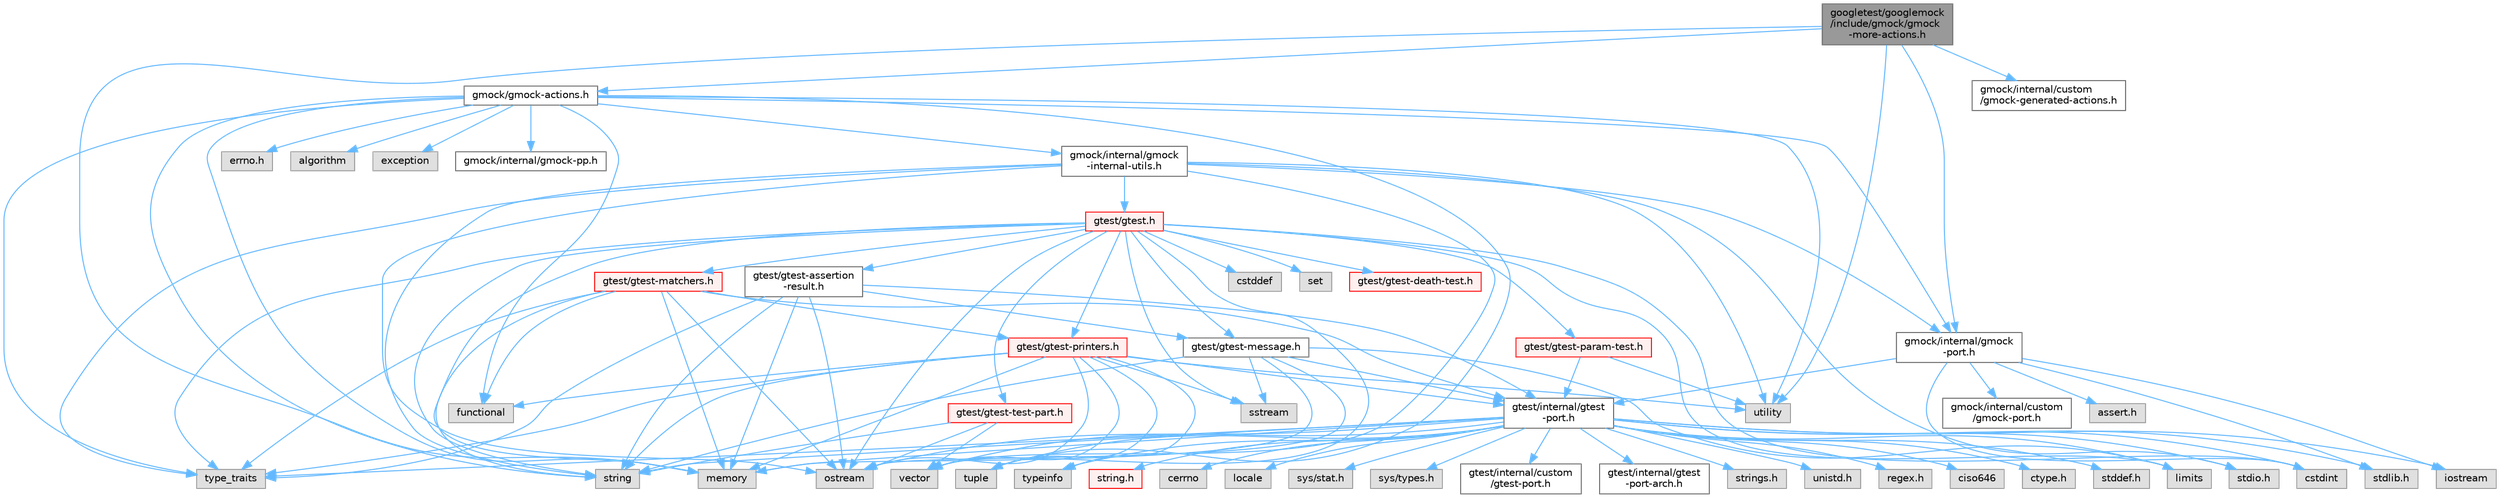 digraph "googletest/googlemock/include/gmock/gmock-more-actions.h"
{
 // LATEX_PDF_SIZE
  bgcolor="transparent";
  edge [fontname=Helvetica,fontsize=10,labelfontname=Helvetica,labelfontsize=10];
  node [fontname=Helvetica,fontsize=10,shape=box,height=0.2,width=0.4];
  Node1 [id="Node000001",label="googletest/googlemock\l/include/gmock/gmock\l-more-actions.h",height=0.2,width=0.4,color="gray40", fillcolor="grey60", style="filled", fontcolor="black",tooltip=" "];
  Node1 -> Node2 [id="edge109_Node000001_Node000002",color="steelblue1",style="solid",tooltip=" "];
  Node2 [id="Node000002",label="memory",height=0.2,width=0.4,color="grey60", fillcolor="#E0E0E0", style="filled",tooltip=" "];
  Node1 -> Node3 [id="edge110_Node000001_Node000003",color="steelblue1",style="solid",tooltip=" "];
  Node3 [id="Node000003",label="utility",height=0.2,width=0.4,color="grey60", fillcolor="#E0E0E0", style="filled",tooltip=" "];
  Node1 -> Node4 [id="edge111_Node000001_Node000004",color="steelblue1",style="solid",tooltip=" "];
  Node4 [id="Node000004",label="gmock/gmock-actions.h",height=0.2,width=0.4,color="grey40", fillcolor="white", style="filled",URL="$gmock-actions_8h.html",tooltip=" "];
  Node4 -> Node5 [id="edge112_Node000004_Node000005",color="steelblue1",style="solid",tooltip=" "];
  Node5 [id="Node000005",label="errno.h",height=0.2,width=0.4,color="grey60", fillcolor="#E0E0E0", style="filled",tooltip=" "];
  Node4 -> Node6 [id="edge113_Node000004_Node000006",color="steelblue1",style="solid",tooltip=" "];
  Node6 [id="Node000006",label="algorithm",height=0.2,width=0.4,color="grey60", fillcolor="#E0E0E0", style="filled",tooltip=" "];
  Node4 -> Node7 [id="edge114_Node000004_Node000007",color="steelblue1",style="solid",tooltip=" "];
  Node7 [id="Node000007",label="exception",height=0.2,width=0.4,color="grey60", fillcolor="#E0E0E0", style="filled",tooltip=" "];
  Node4 -> Node8 [id="edge115_Node000004_Node000008",color="steelblue1",style="solid",tooltip=" "];
  Node8 [id="Node000008",label="functional",height=0.2,width=0.4,color="grey60", fillcolor="#E0E0E0", style="filled",tooltip=" "];
  Node4 -> Node2 [id="edge116_Node000004_Node000002",color="steelblue1",style="solid",tooltip=" "];
  Node4 -> Node9 [id="edge117_Node000004_Node000009",color="steelblue1",style="solid",tooltip=" "];
  Node9 [id="Node000009",label="string",height=0.2,width=0.4,color="grey60", fillcolor="#E0E0E0", style="filled",tooltip=" "];
  Node4 -> Node10 [id="edge118_Node000004_Node000010",color="steelblue1",style="solid",tooltip=" "];
  Node10 [id="Node000010",label="tuple",height=0.2,width=0.4,color="grey60", fillcolor="#E0E0E0", style="filled",tooltip=" "];
  Node4 -> Node11 [id="edge119_Node000004_Node000011",color="steelblue1",style="solid",tooltip=" "];
  Node11 [id="Node000011",label="type_traits",height=0.2,width=0.4,color="grey60", fillcolor="#E0E0E0", style="filled",tooltip=" "];
  Node4 -> Node3 [id="edge120_Node000004_Node000003",color="steelblue1",style="solid",tooltip=" "];
  Node4 -> Node12 [id="edge121_Node000004_Node000012",color="steelblue1",style="solid",tooltip=" "];
  Node12 [id="Node000012",label="gmock/internal/gmock\l-internal-utils.h",height=0.2,width=0.4,color="grey40", fillcolor="white", style="filled",URL="$gmock-internal-utils_8h.html",tooltip=" "];
  Node12 -> Node13 [id="edge122_Node000012_Node000013",color="steelblue1",style="solid",tooltip=" "];
  Node13 [id="Node000013",label="stdio.h",height=0.2,width=0.4,color="grey60", fillcolor="#E0E0E0", style="filled",tooltip=" "];
  Node12 -> Node14 [id="edge123_Node000012_Node000014",color="steelblue1",style="solid",tooltip=" "];
  Node14 [id="Node000014",label="ostream",height=0.2,width=0.4,color="grey60", fillcolor="#E0E0E0", style="filled",tooltip=" "];
  Node12 -> Node9 [id="edge124_Node000012_Node000009",color="steelblue1",style="solid",tooltip=" "];
  Node12 -> Node11 [id="edge125_Node000012_Node000011",color="steelblue1",style="solid",tooltip=" "];
  Node12 -> Node3 [id="edge126_Node000012_Node000003",color="steelblue1",style="solid",tooltip=" "];
  Node12 -> Node15 [id="edge127_Node000012_Node000015",color="steelblue1",style="solid",tooltip=" "];
  Node15 [id="Node000015",label="vector",height=0.2,width=0.4,color="grey60", fillcolor="#E0E0E0", style="filled",tooltip=" "];
  Node12 -> Node16 [id="edge128_Node000012_Node000016",color="steelblue1",style="solid",tooltip=" "];
  Node16 [id="Node000016",label="gmock/internal/gmock\l-port.h",height=0.2,width=0.4,color="grey40", fillcolor="white", style="filled",URL="$gmock-port_8h.html",tooltip=" "];
  Node16 -> Node17 [id="edge129_Node000016_Node000017",color="steelblue1",style="solid",tooltip=" "];
  Node17 [id="Node000017",label="assert.h",height=0.2,width=0.4,color="grey60", fillcolor="#E0E0E0", style="filled",tooltip=" "];
  Node16 -> Node18 [id="edge130_Node000016_Node000018",color="steelblue1",style="solid",tooltip=" "];
  Node18 [id="Node000018",label="stdlib.h",height=0.2,width=0.4,color="grey60", fillcolor="#E0E0E0", style="filled",tooltip=" "];
  Node16 -> Node19 [id="edge131_Node000016_Node000019",color="steelblue1",style="solid",tooltip=" "];
  Node19 [id="Node000019",label="cstdint",height=0.2,width=0.4,color="grey60", fillcolor="#E0E0E0", style="filled",tooltip=" "];
  Node16 -> Node20 [id="edge132_Node000016_Node000020",color="steelblue1",style="solid",tooltip=" "];
  Node20 [id="Node000020",label="iostream",height=0.2,width=0.4,color="grey60", fillcolor="#E0E0E0", style="filled",tooltip=" "];
  Node16 -> Node21 [id="edge133_Node000016_Node000021",color="steelblue1",style="solid",tooltip=" "];
  Node21 [id="Node000021",label="gmock/internal/custom\l/gmock-port.h",height=0.2,width=0.4,color="grey40", fillcolor="white", style="filled",URL="$custom_2gmock-port_8h.html",tooltip=" "];
  Node16 -> Node22 [id="edge134_Node000016_Node000022",color="steelblue1",style="solid",tooltip=" "];
  Node22 [id="Node000022",label="gtest/internal/gtest\l-port.h",height=0.2,width=0.4,color="grey40", fillcolor="white", style="filled",URL="$gtest-port_8h.html",tooltip=" "];
  Node22 -> Node23 [id="edge135_Node000022_Node000023",color="steelblue1",style="solid",tooltip=" "];
  Node23 [id="Node000023",label="ciso646",height=0.2,width=0.4,color="grey60", fillcolor="#E0E0E0", style="filled",tooltip=" "];
  Node22 -> Node24 [id="edge136_Node000022_Node000024",color="steelblue1",style="solid",tooltip=" "];
  Node24 [id="Node000024",label="ctype.h",height=0.2,width=0.4,color="grey60", fillcolor="#E0E0E0", style="filled",tooltip=" "];
  Node22 -> Node25 [id="edge137_Node000022_Node000025",color="steelblue1",style="solid",tooltip=" "];
  Node25 [id="Node000025",label="stddef.h",height=0.2,width=0.4,color="grey60", fillcolor="#E0E0E0", style="filled",tooltip=" "];
  Node22 -> Node13 [id="edge138_Node000022_Node000013",color="steelblue1",style="solid",tooltip=" "];
  Node22 -> Node18 [id="edge139_Node000022_Node000018",color="steelblue1",style="solid",tooltip=" "];
  Node22 -> Node26 [id="edge140_Node000022_Node000026",color="steelblue1",style="solid",tooltip=" "];
  Node26 [id="Node000026",label="string.h",height=0.2,width=0.4,color="red", fillcolor="#FFF0F0", style="filled",URL="$string_8h.html",tooltip=" "];
  Node22 -> Node37 [id="edge141_Node000022_Node000037",color="steelblue1",style="solid",tooltip=" "];
  Node37 [id="Node000037",label="cerrno",height=0.2,width=0.4,color="grey60", fillcolor="#E0E0E0", style="filled",tooltip=" "];
  Node22 -> Node19 [id="edge142_Node000022_Node000019",color="steelblue1",style="solid",tooltip=" "];
  Node22 -> Node20 [id="edge143_Node000022_Node000020",color="steelblue1",style="solid",tooltip=" "];
  Node22 -> Node32 [id="edge144_Node000022_Node000032",color="steelblue1",style="solid",tooltip=" "];
  Node32 [id="Node000032",label="limits",height=0.2,width=0.4,color="grey60", fillcolor="#E0E0E0", style="filled",tooltip=" "];
  Node22 -> Node38 [id="edge145_Node000022_Node000038",color="steelblue1",style="solid",tooltip=" "];
  Node38 [id="Node000038",label="locale",height=0.2,width=0.4,color="grey60", fillcolor="#E0E0E0", style="filled",tooltip=" "];
  Node22 -> Node2 [id="edge146_Node000022_Node000002",color="steelblue1",style="solid",tooltip=" "];
  Node22 -> Node14 [id="edge147_Node000022_Node000014",color="steelblue1",style="solid",tooltip=" "];
  Node22 -> Node9 [id="edge148_Node000022_Node000009",color="steelblue1",style="solid",tooltip=" "];
  Node22 -> Node10 [id="edge149_Node000022_Node000010",color="steelblue1",style="solid",tooltip=" "];
  Node22 -> Node11 [id="edge150_Node000022_Node000011",color="steelblue1",style="solid",tooltip=" "];
  Node22 -> Node15 [id="edge151_Node000022_Node000015",color="steelblue1",style="solid",tooltip=" "];
  Node22 -> Node39 [id="edge152_Node000022_Node000039",color="steelblue1",style="solid",tooltip=" "];
  Node39 [id="Node000039",label="sys/stat.h",height=0.2,width=0.4,color="grey60", fillcolor="#E0E0E0", style="filled",tooltip=" "];
  Node22 -> Node40 [id="edge153_Node000022_Node000040",color="steelblue1",style="solid",tooltip=" "];
  Node40 [id="Node000040",label="sys/types.h",height=0.2,width=0.4,color="grey60", fillcolor="#E0E0E0", style="filled",tooltip=" "];
  Node22 -> Node41 [id="edge154_Node000022_Node000041",color="steelblue1",style="solid",tooltip=" "];
  Node41 [id="Node000041",label="gtest/internal/custom\l/gtest-port.h",height=0.2,width=0.4,color="grey40", fillcolor="white", style="filled",URL="$custom_2gtest-port_8h.html",tooltip=" "];
  Node22 -> Node42 [id="edge155_Node000022_Node000042",color="steelblue1",style="solid",tooltip=" "];
  Node42 [id="Node000042",label="gtest/internal/gtest\l-port-arch.h",height=0.2,width=0.4,color="grey40", fillcolor="white", style="filled",URL="$gtest-port-arch_8h.html",tooltip=" "];
  Node22 -> Node43 [id="edge156_Node000022_Node000043",color="steelblue1",style="solid",tooltip=" "];
  Node43 [id="Node000043",label="strings.h",height=0.2,width=0.4,color="grey60", fillcolor="#E0E0E0", style="filled",tooltip=" "];
  Node22 -> Node44 [id="edge157_Node000022_Node000044",color="steelblue1",style="solid",tooltip=" "];
  Node44 [id="Node000044",label="unistd.h",height=0.2,width=0.4,color="grey60", fillcolor="#E0E0E0", style="filled",tooltip=" "];
  Node22 -> Node45 [id="edge158_Node000022_Node000045",color="steelblue1",style="solid",tooltip=" "];
  Node45 [id="Node000045",label="regex.h",height=0.2,width=0.4,color="grey60", fillcolor="#E0E0E0", style="filled",tooltip=" "];
  Node22 -> Node46 [id="edge159_Node000022_Node000046",color="steelblue1",style="solid",tooltip=" "];
  Node46 [id="Node000046",label="typeinfo",height=0.2,width=0.4,color="grey60", fillcolor="#E0E0E0", style="filled",tooltip=" "];
  Node12 -> Node47 [id="edge160_Node000012_Node000047",color="steelblue1",style="solid",tooltip=" "];
  Node47 [id="Node000047",label="gtest/gtest.h",height=0.2,width=0.4,color="red", fillcolor="#FFF0F0", style="filled",URL="$gtest_8h.html",tooltip=" "];
  Node47 -> Node28 [id="edge161_Node000047_Node000028",color="steelblue1",style="solid",tooltip=" "];
  Node28 [id="Node000028",label="cstddef",height=0.2,width=0.4,color="grey60", fillcolor="#E0E0E0", style="filled",tooltip=" "];
  Node47 -> Node19 [id="edge162_Node000047_Node000019",color="steelblue1",style="solid",tooltip=" "];
  Node47 -> Node32 [id="edge163_Node000047_Node000032",color="steelblue1",style="solid",tooltip=" "];
  Node47 -> Node2 [id="edge164_Node000047_Node000002",color="steelblue1",style="solid",tooltip=" "];
  Node47 -> Node14 [id="edge165_Node000047_Node000014",color="steelblue1",style="solid",tooltip=" "];
  Node47 -> Node31 [id="edge166_Node000047_Node000031",color="steelblue1",style="solid",tooltip=" "];
  Node31 [id="Node000031",label="set",height=0.2,width=0.4,color="grey60", fillcolor="#E0E0E0", style="filled",tooltip=" "];
  Node47 -> Node48 [id="edge167_Node000047_Node000048",color="steelblue1",style="solid",tooltip=" "];
  Node48 [id="Node000048",label="sstream",height=0.2,width=0.4,color="grey60", fillcolor="#E0E0E0", style="filled",tooltip=" "];
  Node47 -> Node9 [id="edge168_Node000047_Node000009",color="steelblue1",style="solid",tooltip=" "];
  Node47 -> Node11 [id="edge169_Node000047_Node000011",color="steelblue1",style="solid",tooltip=" "];
  Node47 -> Node15 [id="edge170_Node000047_Node000015",color="steelblue1",style="solid",tooltip=" "];
  Node47 -> Node49 [id="edge171_Node000047_Node000049",color="steelblue1",style="solid",tooltip=" "];
  Node49 [id="Node000049",label="gtest/gtest-assertion\l-result.h",height=0.2,width=0.4,color="grey40", fillcolor="white", style="filled",URL="$gtest-assertion-result_8h.html",tooltip=" "];
  Node49 -> Node2 [id="edge172_Node000049_Node000002",color="steelblue1",style="solid",tooltip=" "];
  Node49 -> Node14 [id="edge173_Node000049_Node000014",color="steelblue1",style="solid",tooltip=" "];
  Node49 -> Node9 [id="edge174_Node000049_Node000009",color="steelblue1",style="solid",tooltip=" "];
  Node49 -> Node11 [id="edge175_Node000049_Node000011",color="steelblue1",style="solid",tooltip=" "];
  Node49 -> Node50 [id="edge176_Node000049_Node000050",color="steelblue1",style="solid",tooltip=" "];
  Node50 [id="Node000050",label="gtest/gtest-message.h",height=0.2,width=0.4,color="grey40", fillcolor="white", style="filled",URL="$gtest-message_8h.html",tooltip=" "];
  Node50 -> Node32 [id="edge177_Node000050_Node000032",color="steelblue1",style="solid",tooltip=" "];
  Node50 -> Node2 [id="edge178_Node000050_Node000002",color="steelblue1",style="solid",tooltip=" "];
  Node50 -> Node14 [id="edge179_Node000050_Node000014",color="steelblue1",style="solid",tooltip=" "];
  Node50 -> Node48 [id="edge180_Node000050_Node000048",color="steelblue1",style="solid",tooltip=" "];
  Node50 -> Node9 [id="edge181_Node000050_Node000009",color="steelblue1",style="solid",tooltip=" "];
  Node50 -> Node22 [id="edge182_Node000050_Node000022",color="steelblue1",style="solid",tooltip=" "];
  Node49 -> Node22 [id="edge183_Node000049_Node000022",color="steelblue1",style="solid",tooltip=" "];
  Node47 -> Node51 [id="edge184_Node000047_Node000051",color="steelblue1",style="solid",tooltip=" "];
  Node51 [id="Node000051",label="gtest/gtest-death-test.h",height=0.2,width=0.4,color="red", fillcolor="#FFF0F0", style="filled",URL="$gtest-death-test_8h.html",tooltip=" "];
  Node47 -> Node53 [id="edge185_Node000047_Node000053",color="steelblue1",style="solid",tooltip=" "];
  Node53 [id="Node000053",label="gtest/gtest-matchers.h",height=0.2,width=0.4,color="red", fillcolor="#FFF0F0", style="filled",URL="$gtest-matchers_8h.html",tooltip=" "];
  Node53 -> Node8 [id="edge186_Node000053_Node000008",color="steelblue1",style="solid",tooltip=" "];
  Node53 -> Node2 [id="edge187_Node000053_Node000002",color="steelblue1",style="solid",tooltip=" "];
  Node53 -> Node14 [id="edge188_Node000053_Node000014",color="steelblue1",style="solid",tooltip=" "];
  Node53 -> Node9 [id="edge189_Node000053_Node000009",color="steelblue1",style="solid",tooltip=" "];
  Node53 -> Node11 [id="edge190_Node000053_Node000011",color="steelblue1",style="solid",tooltip=" "];
  Node53 -> Node55 [id="edge191_Node000053_Node000055",color="steelblue1",style="solid",tooltip=" "];
  Node55 [id="Node000055",label="gtest/gtest-printers.h",height=0.2,width=0.4,color="red", fillcolor="#FFF0F0", style="filled",URL="$gtest-printers_8h.html",tooltip=" "];
  Node55 -> Node8 [id="edge192_Node000055_Node000008",color="steelblue1",style="solid",tooltip=" "];
  Node55 -> Node2 [id="edge193_Node000055_Node000002",color="steelblue1",style="solid",tooltip=" "];
  Node55 -> Node14 [id="edge194_Node000055_Node000014",color="steelblue1",style="solid",tooltip=" "];
  Node55 -> Node48 [id="edge195_Node000055_Node000048",color="steelblue1",style="solid",tooltip=" "];
  Node55 -> Node9 [id="edge196_Node000055_Node000009",color="steelblue1",style="solid",tooltip=" "];
  Node55 -> Node10 [id="edge197_Node000055_Node000010",color="steelblue1",style="solid",tooltip=" "];
  Node55 -> Node11 [id="edge198_Node000055_Node000011",color="steelblue1",style="solid",tooltip=" "];
  Node55 -> Node46 [id="edge199_Node000055_Node000046",color="steelblue1",style="solid",tooltip=" "];
  Node55 -> Node3 [id="edge200_Node000055_Node000003",color="steelblue1",style="solid",tooltip=" "];
  Node55 -> Node15 [id="edge201_Node000055_Node000015",color="steelblue1",style="solid",tooltip=" "];
  Node55 -> Node22 [id="edge202_Node000055_Node000022",color="steelblue1",style="solid",tooltip=" "];
  Node53 -> Node22 [id="edge203_Node000053_Node000022",color="steelblue1",style="solid",tooltip=" "];
  Node47 -> Node50 [id="edge204_Node000047_Node000050",color="steelblue1",style="solid",tooltip=" "];
  Node47 -> Node63 [id="edge205_Node000047_Node000063",color="steelblue1",style="solid",tooltip=" "];
  Node63 [id="Node000063",label="gtest/gtest-param-test.h",height=0.2,width=0.4,color="red", fillcolor="#FFF0F0", style="filled",URL="$gtest-param-test_8h.html",tooltip=" "];
  Node63 -> Node3 [id="edge206_Node000063_Node000003",color="steelblue1",style="solid",tooltip=" "];
  Node63 -> Node22 [id="edge207_Node000063_Node000022",color="steelblue1",style="solid",tooltip=" "];
  Node47 -> Node55 [id="edge208_Node000047_Node000055",color="steelblue1",style="solid",tooltip=" "];
  Node47 -> Node67 [id="edge209_Node000047_Node000067",color="steelblue1",style="solid",tooltip=" "];
  Node67 [id="Node000067",label="gtest/gtest-test-part.h",height=0.2,width=0.4,color="red", fillcolor="#FFF0F0", style="filled",URL="$gtest-test-part_8h.html",tooltip=" "];
  Node67 -> Node14 [id="edge210_Node000067_Node000014",color="steelblue1",style="solid",tooltip=" "];
  Node67 -> Node9 [id="edge211_Node000067_Node000009",color="steelblue1",style="solid",tooltip=" "];
  Node67 -> Node15 [id="edge212_Node000067_Node000015",color="steelblue1",style="solid",tooltip=" "];
  Node4 -> Node16 [id="edge213_Node000004_Node000016",color="steelblue1",style="solid",tooltip=" "];
  Node4 -> Node72 [id="edge214_Node000004_Node000072",color="steelblue1",style="solid",tooltip=" "];
  Node72 [id="Node000072",label="gmock/internal/gmock-pp.h",height=0.2,width=0.4,color="grey40", fillcolor="white", style="filled",URL="$gmock-pp_8h.html",tooltip=" "];
  Node1 -> Node16 [id="edge215_Node000001_Node000016",color="steelblue1",style="solid",tooltip=" "];
  Node1 -> Node73 [id="edge216_Node000001_Node000073",color="steelblue1",style="solid",tooltip=" "];
  Node73 [id="Node000073",label="gmock/internal/custom\l/gmock-generated-actions.h",height=0.2,width=0.4,color="grey40", fillcolor="white", style="filled",URL="$gmock-generated-actions_8h.html",tooltip=" "];
}

